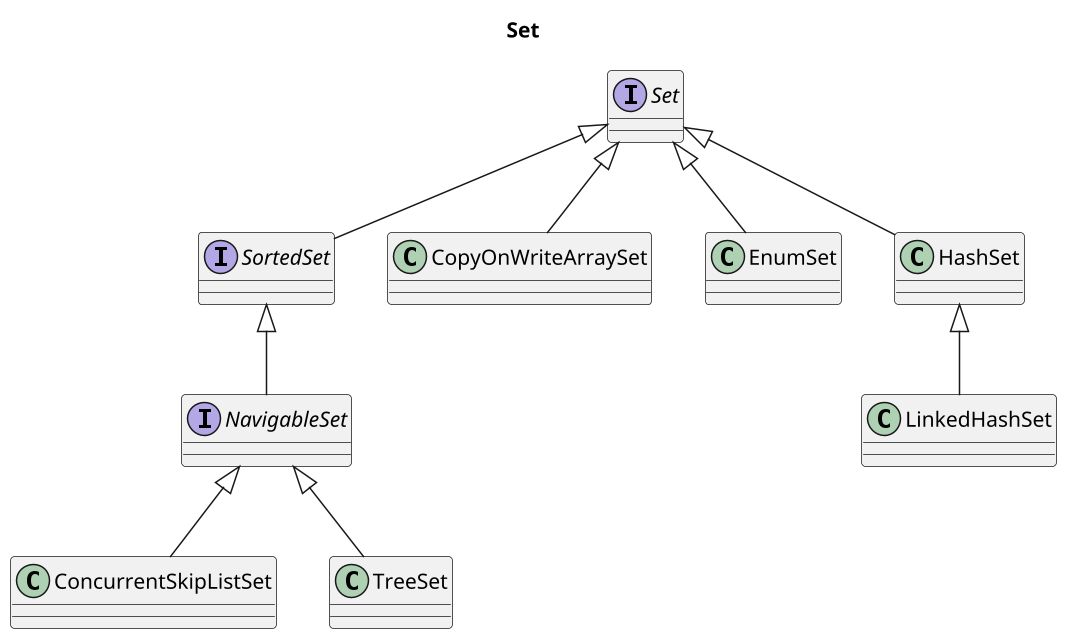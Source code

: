 @startuml
title
Set
end title

scale 1.5

interface Set {

}

interface SortedSet {
}
Set <|-- SortedSet

interface NavigableSet {
}
SortedSet <|-- NavigableSet






class ConcurrentSkipListSet {
}
NavigableSet <|-- ConcurrentSkipListSet


class CopyOnWriteArraySet {
}
Set <|-- CopyOnWriteArraySet

class EnumSet {
}
Set <|-- EnumSet

class HashSet {
}
Set <|-- HashSet

class LinkedHashSet {
}
HashSet <|-- LinkedHashSet

class TreeSet {
}
NavigableSet <|-- TreeSet

@enduml